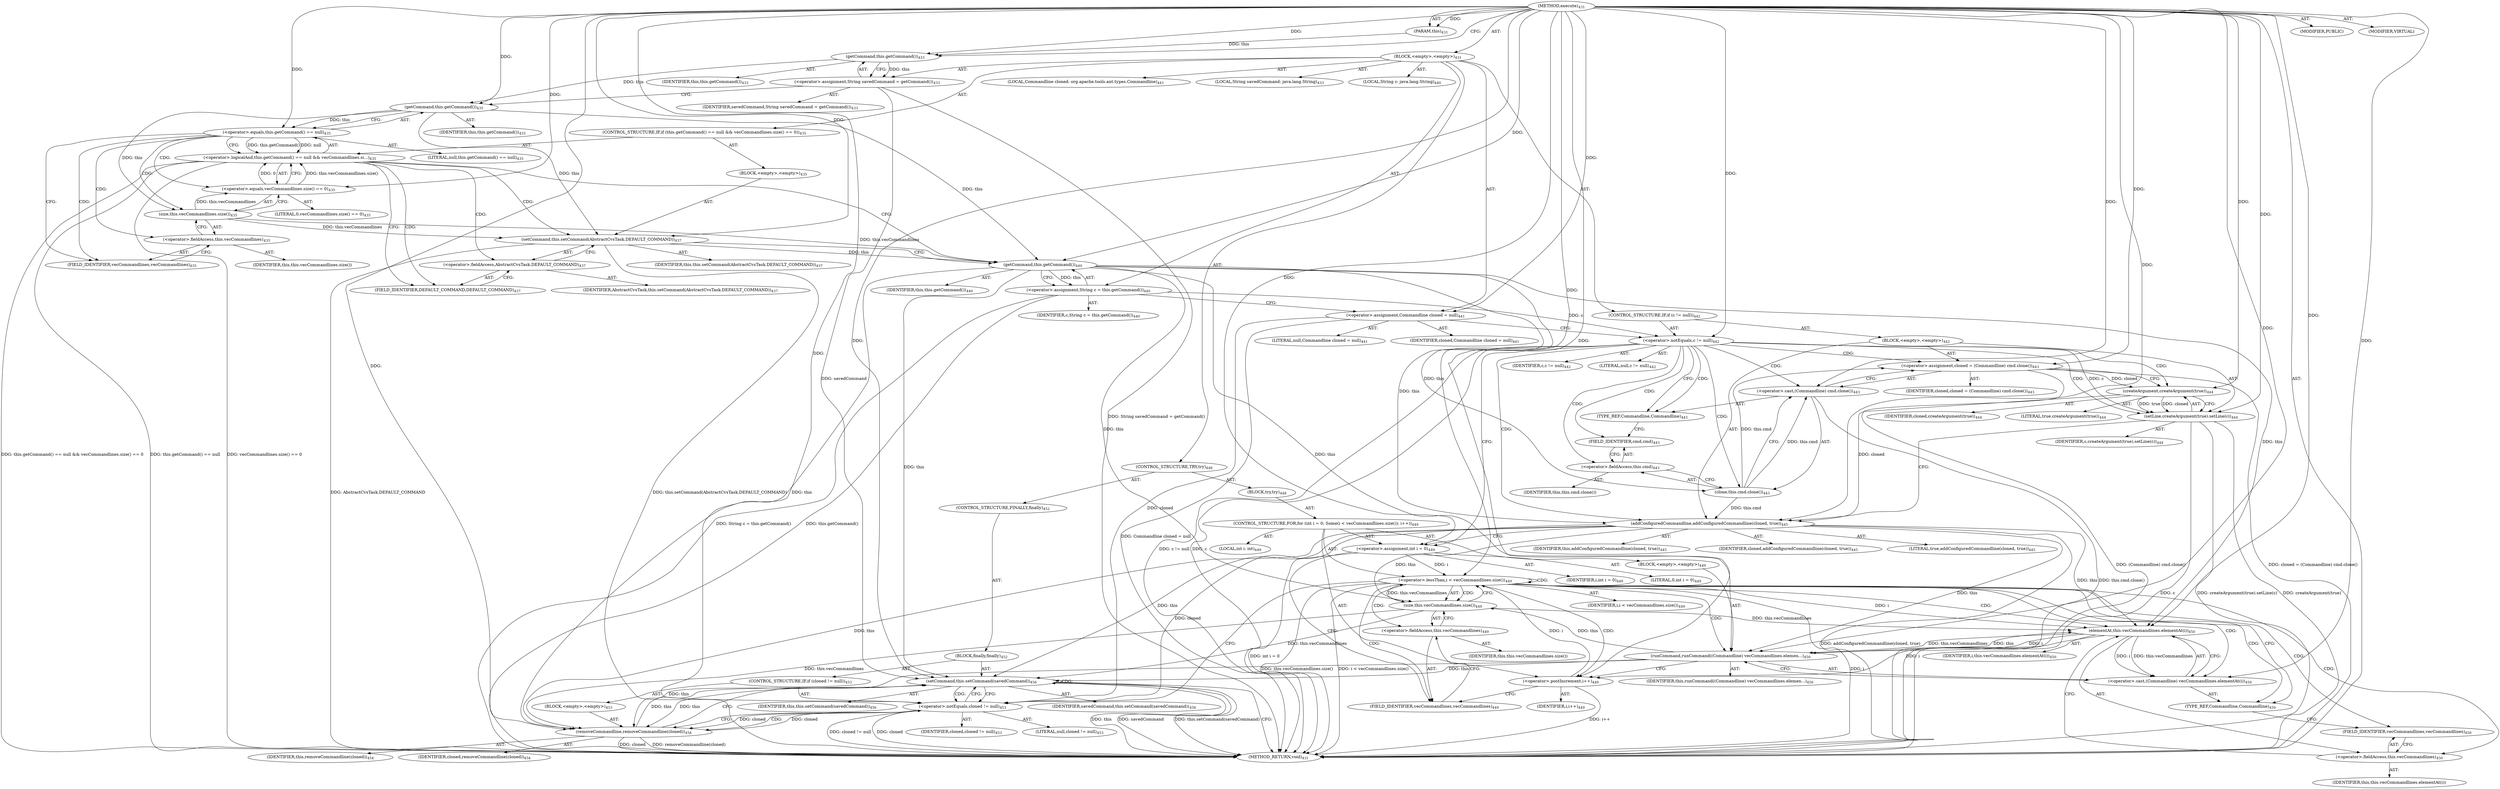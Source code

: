 digraph "execute" {  
"111669149704" [label = <(METHOD,execute)<SUB>431</SUB>> ]
"115964116999" [label = <(PARAM,this)<SUB>431</SUB>> ]
"25769803839" [label = <(BLOCK,&lt;empty&gt;,&lt;empty&gt;)<SUB>431</SUB>> ]
"94489280535" [label = <(LOCAL,String savedCommand: java.lang.String)<SUB>433</SUB>> ]
"30064771326" [label = <(&lt;operator&gt;.assignment,String savedCommand = getCommand())<SUB>433</SUB>> ]
"68719476976" [label = <(IDENTIFIER,savedCommand,String savedCommand = getCommand())<SUB>433</SUB>> ]
"30064771327" [label = <(getCommand,this.getCommand())<SUB>433</SUB>> ]
"68719476772" [label = <(IDENTIFIER,this,this.getCommand())<SUB>433</SUB>> ]
"47244640297" [label = <(CONTROL_STRUCTURE,IF,if (this.getCommand() == null &amp;&amp; vecCommandlines.size() == 0))<SUB>435</SUB>> ]
"30064771328" [label = <(&lt;operator&gt;.logicalAnd,this.getCommand() == null &amp;&amp; vecCommandlines.si...)<SUB>435</SUB>> ]
"30064771329" [label = <(&lt;operator&gt;.equals,this.getCommand() == null)<SUB>435</SUB>> ]
"30064771330" [label = <(getCommand,this.getCommand())<SUB>435</SUB>> ]
"68719476773" [label = <(IDENTIFIER,this,this.getCommand())<SUB>435</SUB>> ]
"90194313257" [label = <(LITERAL,null,this.getCommand() == null)<SUB>435</SUB>> ]
"30064771331" [label = <(&lt;operator&gt;.equals,vecCommandlines.size() == 0)<SUB>435</SUB>> ]
"30064771332" [label = <(size,this.vecCommandlines.size())<SUB>435</SUB>> ]
"30064771333" [label = <(&lt;operator&gt;.fieldAccess,this.vecCommandlines)<SUB>435</SUB>> ]
"68719476977" [label = <(IDENTIFIER,this,this.vecCommandlines.size())> ]
"55834574914" [label = <(FIELD_IDENTIFIER,vecCommandlines,vecCommandlines)<SUB>435</SUB>> ]
"90194313258" [label = <(LITERAL,0,vecCommandlines.size() == 0)<SUB>435</SUB>> ]
"25769803840" [label = <(BLOCK,&lt;empty&gt;,&lt;empty&gt;)<SUB>435</SUB>> ]
"30064771334" [label = <(setCommand,this.setCommand(AbstractCvsTask.DEFAULT_COMMAND))<SUB>437</SUB>> ]
"68719476774" [label = <(IDENTIFIER,this,this.setCommand(AbstractCvsTask.DEFAULT_COMMAND))<SUB>437</SUB>> ]
"30064771335" [label = <(&lt;operator&gt;.fieldAccess,AbstractCvsTask.DEFAULT_COMMAND)<SUB>437</SUB>> ]
"68719476978" [label = <(IDENTIFIER,AbstractCvsTask,this.setCommand(AbstractCvsTask.DEFAULT_COMMAND))<SUB>437</SUB>> ]
"55834574915" [label = <(FIELD_IDENTIFIER,DEFAULT_COMMAND,DEFAULT_COMMAND)<SUB>437</SUB>> ]
"94489280536" [label = <(LOCAL,String c: java.lang.String)<SUB>440</SUB>> ]
"30064771336" [label = <(&lt;operator&gt;.assignment,String c = this.getCommand())<SUB>440</SUB>> ]
"68719476979" [label = <(IDENTIFIER,c,String c = this.getCommand())<SUB>440</SUB>> ]
"30064771337" [label = <(getCommand,this.getCommand())<SUB>440</SUB>> ]
"68719476775" [label = <(IDENTIFIER,this,this.getCommand())<SUB>440</SUB>> ]
"94489280537" [label = <(LOCAL,Commandline cloned: org.apache.tools.ant.types.Commandline)<SUB>441</SUB>> ]
"30064771338" [label = <(&lt;operator&gt;.assignment,Commandline cloned = null)<SUB>441</SUB>> ]
"68719476980" [label = <(IDENTIFIER,cloned,Commandline cloned = null)<SUB>441</SUB>> ]
"90194313259" [label = <(LITERAL,null,Commandline cloned = null)<SUB>441</SUB>> ]
"47244640298" [label = <(CONTROL_STRUCTURE,IF,if (c != null))<SUB>442</SUB>> ]
"30064771339" [label = <(&lt;operator&gt;.notEquals,c != null)<SUB>442</SUB>> ]
"68719476981" [label = <(IDENTIFIER,c,c != null)<SUB>442</SUB>> ]
"90194313260" [label = <(LITERAL,null,c != null)<SUB>442</SUB>> ]
"25769803841" [label = <(BLOCK,&lt;empty&gt;,&lt;empty&gt;)<SUB>442</SUB>> ]
"30064771340" [label = <(&lt;operator&gt;.assignment,cloned = (Commandline) cmd.clone())<SUB>443</SUB>> ]
"68719476982" [label = <(IDENTIFIER,cloned,cloned = (Commandline) cmd.clone())<SUB>443</SUB>> ]
"30064771341" [label = <(&lt;operator&gt;.cast,(Commandline) cmd.clone())<SUB>443</SUB>> ]
"180388626432" [label = <(TYPE_REF,Commandline,Commandline)<SUB>443</SUB>> ]
"30064771342" [label = <(clone,this.cmd.clone())<SUB>443</SUB>> ]
"30064771343" [label = <(&lt;operator&gt;.fieldAccess,this.cmd)<SUB>443</SUB>> ]
"68719476983" [label = <(IDENTIFIER,this,this.cmd.clone())> ]
"55834574916" [label = <(FIELD_IDENTIFIER,cmd,cmd)<SUB>443</SUB>> ]
"30064771344" [label = <(setLine,createArgument(true).setLine(c))<SUB>444</SUB>> ]
"30064771345" [label = <(createArgument,createArgument(true))<SUB>444</SUB>> ]
"68719476984" [label = <(IDENTIFIER,cloned,createArgument(true))<SUB>444</SUB>> ]
"90194313261" [label = <(LITERAL,true,createArgument(true))<SUB>444</SUB>> ]
"68719476985" [label = <(IDENTIFIER,c,createArgument(true).setLine(c))<SUB>444</SUB>> ]
"30064771346" [label = <(addConfiguredCommandline,addConfiguredCommandline(cloned, true))<SUB>445</SUB>> ]
"68719476776" [label = <(IDENTIFIER,this,addConfiguredCommandline(cloned, true))<SUB>445</SUB>> ]
"68719476986" [label = <(IDENTIFIER,cloned,addConfiguredCommandline(cloned, true))<SUB>445</SUB>> ]
"90194313262" [label = <(LITERAL,true,addConfiguredCommandline(cloned, true))<SUB>445</SUB>> ]
"47244640299" [label = <(CONTROL_STRUCTURE,TRY,try)<SUB>448</SUB>> ]
"25769803842" [label = <(BLOCK,try,try)<SUB>448</SUB>> ]
"47244640300" [label = <(CONTROL_STRUCTURE,FOR,for (int i = 0; Some(i &lt; vecCommandlines.size()); i++))<SUB>449</SUB>> ]
"94489280538" [label = <(LOCAL,int i: int)<SUB>449</SUB>> ]
"30064771347" [label = <(&lt;operator&gt;.assignment,int i = 0)<SUB>449</SUB>> ]
"68719476987" [label = <(IDENTIFIER,i,int i = 0)<SUB>449</SUB>> ]
"90194313263" [label = <(LITERAL,0,int i = 0)<SUB>449</SUB>> ]
"30064771348" [label = <(&lt;operator&gt;.lessThan,i &lt; vecCommandlines.size())<SUB>449</SUB>> ]
"68719476988" [label = <(IDENTIFIER,i,i &lt; vecCommandlines.size())<SUB>449</SUB>> ]
"30064771349" [label = <(size,this.vecCommandlines.size())<SUB>449</SUB>> ]
"30064771350" [label = <(&lt;operator&gt;.fieldAccess,this.vecCommandlines)<SUB>449</SUB>> ]
"68719476989" [label = <(IDENTIFIER,this,this.vecCommandlines.size())> ]
"55834574917" [label = <(FIELD_IDENTIFIER,vecCommandlines,vecCommandlines)<SUB>449</SUB>> ]
"30064771351" [label = <(&lt;operator&gt;.postIncrement,i++)<SUB>449</SUB>> ]
"68719476990" [label = <(IDENTIFIER,i,i++)<SUB>449</SUB>> ]
"25769803843" [label = <(BLOCK,&lt;empty&gt;,&lt;empty&gt;)<SUB>449</SUB>> ]
"30064771352" [label = <(runCommand,runCommand((Commandline) vecCommandlines.elemen...)<SUB>450</SUB>> ]
"68719476777" [label = <(IDENTIFIER,this,runCommand((Commandline) vecCommandlines.elemen...)<SUB>450</SUB>> ]
"30064771353" [label = <(&lt;operator&gt;.cast,(Commandline) vecCommandlines.elementAt(i))<SUB>450</SUB>> ]
"180388626433" [label = <(TYPE_REF,Commandline,Commandline)<SUB>450</SUB>> ]
"30064771354" [label = <(elementAt,this.vecCommandlines.elementAt(i))<SUB>450</SUB>> ]
"30064771355" [label = <(&lt;operator&gt;.fieldAccess,this.vecCommandlines)<SUB>450</SUB>> ]
"68719476991" [label = <(IDENTIFIER,this,this.vecCommandlines.elementAt(i))> ]
"55834574918" [label = <(FIELD_IDENTIFIER,vecCommandlines,vecCommandlines)<SUB>450</SUB>> ]
"68719476992" [label = <(IDENTIFIER,i,this.vecCommandlines.elementAt(i))<SUB>450</SUB>> ]
"47244640301" [label = <(CONTROL_STRUCTURE,FINALLY,finally)<SUB>452</SUB>> ]
"25769803844" [label = <(BLOCK,finally,finally)<SUB>452</SUB>> ]
"47244640302" [label = <(CONTROL_STRUCTURE,IF,if (cloned != null))<SUB>453</SUB>> ]
"30064771356" [label = <(&lt;operator&gt;.notEquals,cloned != null)<SUB>453</SUB>> ]
"68719476993" [label = <(IDENTIFIER,cloned,cloned != null)<SUB>453</SUB>> ]
"90194313264" [label = <(LITERAL,null,cloned != null)<SUB>453</SUB>> ]
"25769803845" [label = <(BLOCK,&lt;empty&gt;,&lt;empty&gt;)<SUB>453</SUB>> ]
"30064771357" [label = <(removeCommandline,removeCommandline(cloned))<SUB>454</SUB>> ]
"68719476778" [label = <(IDENTIFIER,this,removeCommandline(cloned))<SUB>454</SUB>> ]
"68719476994" [label = <(IDENTIFIER,cloned,removeCommandline(cloned))<SUB>454</SUB>> ]
"30064771358" [label = <(setCommand,this.setCommand(savedCommand))<SUB>456</SUB>> ]
"68719476779" [label = <(IDENTIFIER,this,this.setCommand(savedCommand))<SUB>456</SUB>> ]
"68719476995" [label = <(IDENTIFIER,savedCommand,this.setCommand(savedCommand))<SUB>456</SUB>> ]
"133143986218" [label = <(MODIFIER,PUBLIC)> ]
"133143986219" [label = <(MODIFIER,VIRTUAL)> ]
"128849018888" [label = <(METHOD_RETURN,void)<SUB>431</SUB>> ]
  "111669149704" -> "115964116999"  [ label = "AST: "] 
  "111669149704" -> "25769803839"  [ label = "AST: "] 
  "111669149704" -> "133143986218"  [ label = "AST: "] 
  "111669149704" -> "133143986219"  [ label = "AST: "] 
  "111669149704" -> "128849018888"  [ label = "AST: "] 
  "25769803839" -> "94489280535"  [ label = "AST: "] 
  "25769803839" -> "30064771326"  [ label = "AST: "] 
  "25769803839" -> "47244640297"  [ label = "AST: "] 
  "25769803839" -> "94489280536"  [ label = "AST: "] 
  "25769803839" -> "30064771336"  [ label = "AST: "] 
  "25769803839" -> "94489280537"  [ label = "AST: "] 
  "25769803839" -> "30064771338"  [ label = "AST: "] 
  "25769803839" -> "47244640298"  [ label = "AST: "] 
  "25769803839" -> "47244640299"  [ label = "AST: "] 
  "30064771326" -> "68719476976"  [ label = "AST: "] 
  "30064771326" -> "30064771327"  [ label = "AST: "] 
  "30064771327" -> "68719476772"  [ label = "AST: "] 
  "47244640297" -> "30064771328"  [ label = "AST: "] 
  "47244640297" -> "25769803840"  [ label = "AST: "] 
  "30064771328" -> "30064771329"  [ label = "AST: "] 
  "30064771328" -> "30064771331"  [ label = "AST: "] 
  "30064771329" -> "30064771330"  [ label = "AST: "] 
  "30064771329" -> "90194313257"  [ label = "AST: "] 
  "30064771330" -> "68719476773"  [ label = "AST: "] 
  "30064771331" -> "30064771332"  [ label = "AST: "] 
  "30064771331" -> "90194313258"  [ label = "AST: "] 
  "30064771332" -> "30064771333"  [ label = "AST: "] 
  "30064771333" -> "68719476977"  [ label = "AST: "] 
  "30064771333" -> "55834574914"  [ label = "AST: "] 
  "25769803840" -> "30064771334"  [ label = "AST: "] 
  "30064771334" -> "68719476774"  [ label = "AST: "] 
  "30064771334" -> "30064771335"  [ label = "AST: "] 
  "30064771335" -> "68719476978"  [ label = "AST: "] 
  "30064771335" -> "55834574915"  [ label = "AST: "] 
  "30064771336" -> "68719476979"  [ label = "AST: "] 
  "30064771336" -> "30064771337"  [ label = "AST: "] 
  "30064771337" -> "68719476775"  [ label = "AST: "] 
  "30064771338" -> "68719476980"  [ label = "AST: "] 
  "30064771338" -> "90194313259"  [ label = "AST: "] 
  "47244640298" -> "30064771339"  [ label = "AST: "] 
  "47244640298" -> "25769803841"  [ label = "AST: "] 
  "30064771339" -> "68719476981"  [ label = "AST: "] 
  "30064771339" -> "90194313260"  [ label = "AST: "] 
  "25769803841" -> "30064771340"  [ label = "AST: "] 
  "25769803841" -> "30064771344"  [ label = "AST: "] 
  "25769803841" -> "30064771346"  [ label = "AST: "] 
  "30064771340" -> "68719476982"  [ label = "AST: "] 
  "30064771340" -> "30064771341"  [ label = "AST: "] 
  "30064771341" -> "180388626432"  [ label = "AST: "] 
  "30064771341" -> "30064771342"  [ label = "AST: "] 
  "30064771342" -> "30064771343"  [ label = "AST: "] 
  "30064771343" -> "68719476983"  [ label = "AST: "] 
  "30064771343" -> "55834574916"  [ label = "AST: "] 
  "30064771344" -> "30064771345"  [ label = "AST: "] 
  "30064771344" -> "68719476985"  [ label = "AST: "] 
  "30064771345" -> "68719476984"  [ label = "AST: "] 
  "30064771345" -> "90194313261"  [ label = "AST: "] 
  "30064771346" -> "68719476776"  [ label = "AST: "] 
  "30064771346" -> "68719476986"  [ label = "AST: "] 
  "30064771346" -> "90194313262"  [ label = "AST: "] 
  "47244640299" -> "25769803842"  [ label = "AST: "] 
  "47244640299" -> "47244640301"  [ label = "AST: "] 
  "25769803842" -> "47244640300"  [ label = "AST: "] 
  "47244640300" -> "94489280538"  [ label = "AST: "] 
  "47244640300" -> "30064771347"  [ label = "AST: "] 
  "47244640300" -> "30064771348"  [ label = "AST: "] 
  "47244640300" -> "30064771351"  [ label = "AST: "] 
  "47244640300" -> "25769803843"  [ label = "AST: "] 
  "30064771347" -> "68719476987"  [ label = "AST: "] 
  "30064771347" -> "90194313263"  [ label = "AST: "] 
  "30064771348" -> "68719476988"  [ label = "AST: "] 
  "30064771348" -> "30064771349"  [ label = "AST: "] 
  "30064771349" -> "30064771350"  [ label = "AST: "] 
  "30064771350" -> "68719476989"  [ label = "AST: "] 
  "30064771350" -> "55834574917"  [ label = "AST: "] 
  "30064771351" -> "68719476990"  [ label = "AST: "] 
  "25769803843" -> "30064771352"  [ label = "AST: "] 
  "30064771352" -> "68719476777"  [ label = "AST: "] 
  "30064771352" -> "30064771353"  [ label = "AST: "] 
  "30064771353" -> "180388626433"  [ label = "AST: "] 
  "30064771353" -> "30064771354"  [ label = "AST: "] 
  "30064771354" -> "30064771355"  [ label = "AST: "] 
  "30064771354" -> "68719476992"  [ label = "AST: "] 
  "30064771355" -> "68719476991"  [ label = "AST: "] 
  "30064771355" -> "55834574918"  [ label = "AST: "] 
  "47244640301" -> "25769803844"  [ label = "AST: "] 
  "25769803844" -> "47244640302"  [ label = "AST: "] 
  "25769803844" -> "30064771358"  [ label = "AST: "] 
  "47244640302" -> "30064771356"  [ label = "AST: "] 
  "47244640302" -> "25769803845"  [ label = "AST: "] 
  "30064771356" -> "68719476993"  [ label = "AST: "] 
  "30064771356" -> "90194313264"  [ label = "AST: "] 
  "25769803845" -> "30064771357"  [ label = "AST: "] 
  "30064771357" -> "68719476778"  [ label = "AST: "] 
  "30064771357" -> "68719476994"  [ label = "AST: "] 
  "30064771358" -> "68719476779"  [ label = "AST: "] 
  "30064771358" -> "68719476995"  [ label = "AST: "] 
  "30064771326" -> "30064771330"  [ label = "CFG: "] 
  "30064771336" -> "30064771338"  [ label = "CFG: "] 
  "30064771338" -> "30064771339"  [ label = "CFG: "] 
  "30064771327" -> "30064771326"  [ label = "CFG: "] 
  "30064771328" -> "55834574915"  [ label = "CFG: "] 
  "30064771328" -> "30064771337"  [ label = "CFG: "] 
  "30064771337" -> "30064771336"  [ label = "CFG: "] 
  "30064771339" -> "180388626432"  [ label = "CFG: "] 
  "30064771339" -> "30064771347"  [ label = "CFG: "] 
  "30064771329" -> "30064771328"  [ label = "CFG: "] 
  "30064771329" -> "55834574914"  [ label = "CFG: "] 
  "30064771331" -> "30064771328"  [ label = "CFG: "] 
  "30064771334" -> "30064771337"  [ label = "CFG: "] 
  "30064771340" -> "30064771345"  [ label = "CFG: "] 
  "30064771344" -> "30064771346"  [ label = "CFG: "] 
  "30064771346" -> "30064771347"  [ label = "CFG: "] 
  "30064771330" -> "30064771329"  [ label = "CFG: "] 
  "30064771332" -> "30064771331"  [ label = "CFG: "] 
  "30064771335" -> "30064771334"  [ label = "CFG: "] 
  "30064771341" -> "30064771340"  [ label = "CFG: "] 
  "30064771345" -> "30064771344"  [ label = "CFG: "] 
  "30064771347" -> "55834574917"  [ label = "CFG: "] 
  "30064771348" -> "30064771356"  [ label = "CFG: "] 
  "30064771348" -> "180388626433"  [ label = "CFG: "] 
  "30064771351" -> "55834574917"  [ label = "CFG: "] 
  "30064771358" -> "128849018888"  [ label = "CFG: "] 
  "30064771358" -> "30064771356"  [ label = "CFG: "] 
  "30064771333" -> "30064771332"  [ label = "CFG: "] 
  "55834574915" -> "30064771335"  [ label = "CFG: "] 
  "180388626432" -> "55834574916"  [ label = "CFG: "] 
  "30064771342" -> "30064771341"  [ label = "CFG: "] 
  "30064771349" -> "30064771348"  [ label = "CFG: "] 
  "30064771352" -> "30064771351"  [ label = "CFG: "] 
  "30064771356" -> "30064771357"  [ label = "CFG: "] 
  "30064771356" -> "30064771358"  [ label = "CFG: "] 
  "55834574914" -> "30064771333"  [ label = "CFG: "] 
  "30064771343" -> "30064771342"  [ label = "CFG: "] 
  "30064771350" -> "30064771349"  [ label = "CFG: "] 
  "30064771353" -> "30064771352"  [ label = "CFG: "] 
  "30064771357" -> "30064771358"  [ label = "CFG: "] 
  "55834574916" -> "30064771343"  [ label = "CFG: "] 
  "55834574917" -> "30064771350"  [ label = "CFG: "] 
  "180388626433" -> "55834574918"  [ label = "CFG: "] 
  "30064771354" -> "30064771353"  [ label = "CFG: "] 
  "30064771355" -> "30064771354"  [ label = "CFG: "] 
  "55834574918" -> "30064771355"  [ label = "CFG: "] 
  "111669149704" -> "30064771327"  [ label = "CFG: "] 
  "30064771326" -> "128849018888"  [ label = "DDG: String savedCommand = getCommand()"] 
  "30064771328" -> "128849018888"  [ label = "DDG: this.getCommand() == null"] 
  "30064771328" -> "128849018888"  [ label = "DDG: vecCommandlines.size() == 0"] 
  "30064771328" -> "128849018888"  [ label = "DDG: this.getCommand() == null &amp;&amp; vecCommandlines.size() == 0"] 
  "30064771334" -> "128849018888"  [ label = "DDG: AbstractCvsTask.DEFAULT_COMMAND"] 
  "30064771334" -> "128849018888"  [ label = "DDG: this.setCommand(AbstractCvsTask.DEFAULT_COMMAND)"] 
  "30064771336" -> "128849018888"  [ label = "DDG: this.getCommand()"] 
  "30064771336" -> "128849018888"  [ label = "DDG: String c = this.getCommand()"] 
  "30064771338" -> "128849018888"  [ label = "DDG: Commandline cloned = null"] 
  "30064771339" -> "128849018888"  [ label = "DDG: c"] 
  "30064771339" -> "128849018888"  [ label = "DDG: c != null"] 
  "30064771341" -> "128849018888"  [ label = "DDG: this.cmd.clone()"] 
  "30064771340" -> "128849018888"  [ label = "DDG: (Commandline) cmd.clone()"] 
  "30064771340" -> "128849018888"  [ label = "DDG: cloned = (Commandline) cmd.clone()"] 
  "30064771344" -> "128849018888"  [ label = "DDG: createArgument(true)"] 
  "30064771344" -> "128849018888"  [ label = "DDG: c"] 
  "30064771344" -> "128849018888"  [ label = "DDG: createArgument(true).setLine(c)"] 
  "30064771346" -> "128849018888"  [ label = "DDG: addConfiguredCommandline(cloned, true)"] 
  "30064771347" -> "128849018888"  [ label = "DDG: int i = 0"] 
  "30064771348" -> "128849018888"  [ label = "DDG: i"] 
  "30064771348" -> "128849018888"  [ label = "DDG: this.vecCommandlines.size()"] 
  "30064771348" -> "128849018888"  [ label = "DDG: i &lt; vecCommandlines.size()"] 
  "30064771351" -> "128849018888"  [ label = "DDG: i++"] 
  "30064771356" -> "128849018888"  [ label = "DDG: cloned"] 
  "30064771356" -> "128849018888"  [ label = "DDG: cloned != null"] 
  "30064771357" -> "128849018888"  [ label = "DDG: cloned"] 
  "30064771357" -> "128849018888"  [ label = "DDG: removeCommandline(cloned)"] 
  "30064771358" -> "128849018888"  [ label = "DDG: this"] 
  "30064771358" -> "128849018888"  [ label = "DDG: savedCommand"] 
  "30064771358" -> "128849018888"  [ label = "DDG: this.setCommand(savedCommand)"] 
  "111669149704" -> "115964116999"  [ label = "DDG: "] 
  "30064771327" -> "30064771326"  [ label = "DDG: this"] 
  "30064771337" -> "30064771336"  [ label = "DDG: this"] 
  "111669149704" -> "30064771338"  [ label = "DDG: "] 
  "115964116999" -> "30064771327"  [ label = "DDG: this"] 
  "111669149704" -> "30064771327"  [ label = "DDG: "] 
  "30064771329" -> "30064771328"  [ label = "DDG: this.getCommand()"] 
  "30064771329" -> "30064771328"  [ label = "DDG: null"] 
  "30064771331" -> "30064771328"  [ label = "DDG: this.vecCommandlines.size()"] 
  "30064771331" -> "30064771328"  [ label = "DDG: 0"] 
  "30064771330" -> "30064771337"  [ label = "DDG: this"] 
  "30064771332" -> "30064771337"  [ label = "DDG: this.vecCommandlines"] 
  "30064771334" -> "30064771337"  [ label = "DDG: this"] 
  "111669149704" -> "30064771337"  [ label = "DDG: "] 
  "30064771336" -> "30064771339"  [ label = "DDG: c"] 
  "111669149704" -> "30064771339"  [ label = "DDG: "] 
  "111669149704" -> "30064771340"  [ label = "DDG: "] 
  "30064771342" -> "30064771340"  [ label = "DDG: this.cmd"] 
  "30064771330" -> "30064771329"  [ label = "DDG: this"] 
  "111669149704" -> "30064771329"  [ label = "DDG: "] 
  "30064771332" -> "30064771331"  [ label = "DDG: this.vecCommandlines"] 
  "111669149704" -> "30064771331"  [ label = "DDG: "] 
  "30064771330" -> "30064771334"  [ label = "DDG: this"] 
  "30064771332" -> "30064771334"  [ label = "DDG: this.vecCommandlines"] 
  "111669149704" -> "30064771334"  [ label = "DDG: "] 
  "30064771345" -> "30064771344"  [ label = "DDG: cloned"] 
  "30064771345" -> "30064771344"  [ label = "DDG: true"] 
  "30064771339" -> "30064771344"  [ label = "DDG: c"] 
  "111669149704" -> "30064771344"  [ label = "DDG: "] 
  "30064771337" -> "30064771346"  [ label = "DDG: this"] 
  "30064771342" -> "30064771346"  [ label = "DDG: this.cmd"] 
  "111669149704" -> "30064771346"  [ label = "DDG: "] 
  "30064771345" -> "30064771346"  [ label = "DDG: cloned"] 
  "111669149704" -> "30064771347"  [ label = "DDG: "] 
  "30064771327" -> "30064771330"  [ label = "DDG: this"] 
  "111669149704" -> "30064771330"  [ label = "DDG: "] 
  "30064771330" -> "30064771332"  [ label = "DDG: this"] 
  "111669149704" -> "30064771341"  [ label = "DDG: "] 
  "30064771342" -> "30064771341"  [ label = "DDG: this.cmd"] 
  "30064771340" -> "30064771345"  [ label = "DDG: cloned"] 
  "111669149704" -> "30064771345"  [ label = "DDG: "] 
  "30064771347" -> "30064771348"  [ label = "DDG: i"] 
  "30064771351" -> "30064771348"  [ label = "DDG: i"] 
  "111669149704" -> "30064771348"  [ label = "DDG: "] 
  "30064771349" -> "30064771348"  [ label = "DDG: this.vecCommandlines"] 
  "30064771354" -> "30064771351"  [ label = "DDG: i"] 
  "111669149704" -> "30064771351"  [ label = "DDG: "] 
  "30064771337" -> "30064771358"  [ label = "DDG: this"] 
  "30064771346" -> "30064771358"  [ label = "DDG: this"] 
  "30064771349" -> "30064771358"  [ label = "DDG: this.vecCommandlines"] 
  "30064771352" -> "30064771358"  [ label = "DDG: this"] 
  "30064771357" -> "30064771358"  [ label = "DDG: this"] 
  "111669149704" -> "30064771358"  [ label = "DDG: "] 
  "30064771326" -> "30064771358"  [ label = "DDG: savedCommand"] 
  "30064771337" -> "30064771342"  [ label = "DDG: this"] 
  "30064771337" -> "30064771349"  [ label = "DDG: this"] 
  "30064771346" -> "30064771349"  [ label = "DDG: this"] 
  "30064771352" -> "30064771349"  [ label = "DDG: this"] 
  "30064771337" -> "30064771352"  [ label = "DDG: this"] 
  "30064771346" -> "30064771352"  [ label = "DDG: this"] 
  "30064771354" -> "30064771352"  [ label = "DDG: this.vecCommandlines"] 
  "111669149704" -> "30064771352"  [ label = "DDG: "] 
  "30064771354" -> "30064771352"  [ label = "DDG: i"] 
  "30064771338" -> "30064771356"  [ label = "DDG: cloned"] 
  "30064771346" -> "30064771356"  [ label = "DDG: cloned"] 
  "30064771357" -> "30064771356"  [ label = "DDG: cloned"] 
  "111669149704" -> "30064771356"  [ label = "DDG: "] 
  "111669149704" -> "30064771353"  [ label = "DDG: "] 
  "30064771354" -> "30064771353"  [ label = "DDG: this.vecCommandlines"] 
  "30064771354" -> "30064771353"  [ label = "DDG: i"] 
  "30064771337" -> "30064771357"  [ label = "DDG: this"] 
  "30064771346" -> "30064771357"  [ label = "DDG: this"] 
  "30064771349" -> "30064771357"  [ label = "DDG: this.vecCommandlines"] 
  "30064771352" -> "30064771357"  [ label = "DDG: this"] 
  "30064771358" -> "30064771357"  [ label = "DDG: this"] 
  "111669149704" -> "30064771357"  [ label = "DDG: "] 
  "30064771356" -> "30064771357"  [ label = "DDG: cloned"] 
  "30064771337" -> "30064771354"  [ label = "DDG: this"] 
  "30064771346" -> "30064771354"  [ label = "DDG: this"] 
  "30064771349" -> "30064771354"  [ label = "DDG: this.vecCommandlines"] 
  "30064771352" -> "30064771354"  [ label = "DDG: this"] 
  "30064771348" -> "30064771354"  [ label = "DDG: i"] 
  "111669149704" -> "30064771354"  [ label = "DDG: "] 
  "30064771328" -> "55834574915"  [ label = "CDG: "] 
  "30064771328" -> "30064771334"  [ label = "CDG: "] 
  "30064771328" -> "30064771335"  [ label = "CDG: "] 
  "30064771339" -> "180388626432"  [ label = "CDG: "] 
  "30064771339" -> "55834574916"  [ label = "CDG: "] 
  "30064771339" -> "30064771342"  [ label = "CDG: "] 
  "30064771339" -> "30064771341"  [ label = "CDG: "] 
  "30064771339" -> "30064771340"  [ label = "CDG: "] 
  "30064771339" -> "30064771346"  [ label = "CDG: "] 
  "30064771339" -> "30064771345"  [ label = "CDG: "] 
  "30064771339" -> "30064771344"  [ label = "CDG: "] 
  "30064771339" -> "30064771343"  [ label = "CDG: "] 
  "30064771329" -> "55834574914"  [ label = "CDG: "] 
  "30064771329" -> "30064771333"  [ label = "CDG: "] 
  "30064771329" -> "30064771332"  [ label = "CDG: "] 
  "30064771329" -> "30064771331"  [ label = "CDG: "] 
  "30064771348" -> "180388626433"  [ label = "CDG: "] 
  "30064771348" -> "30064771355"  [ label = "CDG: "] 
  "30064771348" -> "30064771354"  [ label = "CDG: "] 
  "30064771348" -> "30064771353"  [ label = "CDG: "] 
  "30064771348" -> "30064771352"  [ label = "CDG: "] 
  "30064771348" -> "30064771351"  [ label = "CDG: "] 
  "30064771348" -> "55834574918"  [ label = "CDG: "] 
  "30064771348" -> "55834574917"  [ label = "CDG: "] 
  "30064771348" -> "30064771350"  [ label = "CDG: "] 
  "30064771348" -> "30064771349"  [ label = "CDG: "] 
  "30064771348" -> "30064771348"  [ label = "CDG: "] 
  "30064771358" -> "30064771358"  [ label = "CDG: "] 
  "30064771358" -> "30064771356"  [ label = "CDG: "] 
  "30064771356" -> "30064771357"  [ label = "CDG: "] 
}
